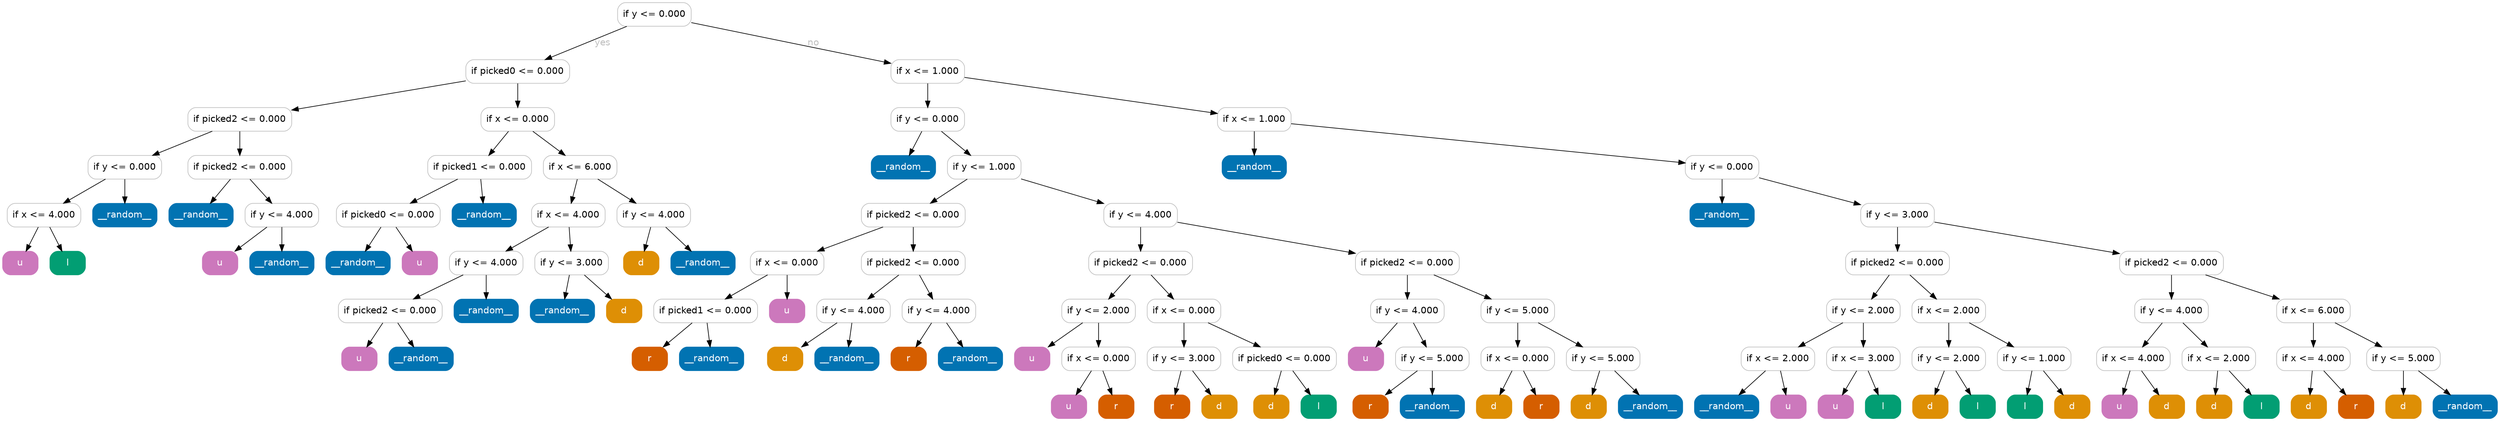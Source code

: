 digraph Tree {
	graph [bb="0,0,3797,634"];
	node [color=gray,
		fillcolor=white,
		fontname=helvetica,
		label="\N",
		shape=box,
		style="filled, rounded"
	];
	edge [fontname=helvetica];
	0	[height=0.5,
		label="if y <= 0.000",
		pos="992,616",
		width=1.5556];
	1	[height=0.5,
		label="if picked0 <= 0.000",
		pos="784,529",
		width=2.1944];
	0 -> 1	[fontcolor=gray,
		label=yes,
		lp="913.5,572.5",
		pos="e,825.67,547.03 949.91,597.8 916.81,584.27 870.57,565.38 835.31,550.97"];
	32	[height=0.5,
		label="if x <= 1.000",
		pos="1408,529",
		width=1.5556];
	0 -> 32	[fontcolor=gray,
		label=no,
		lp="1234,572.5",
		pos="e,1351.8,541.49 1048.1,603.54 1124.3,587.96 1260.5,560.14 1341.7,543.55"];
	2	[height=0.5,
		label="if picked2 <= 0.000",
		pos="361,456",
		width=2.1944];
	1 -> 2	[fontcolor=gray,
		pos="e,440.04,470.27 704.93,514.73 632.5,502.57 525.4,484.59 450,471.94"];
	13	[height=0.5,
		label="if x <= 0.000",
		pos="784,456",
		width=1.5556];
	1 -> 13	[fontcolor=gray,
		pos="e,784,474.03 784,510.81 784,502.79 784,493.05 784,484.07"];
	3	[height=0.5,
		label="if y <= 0.000",
		pos="186,383",
		width=1.5556];
	2 -> 3	[fontcolor=gray,
		pos="e,228.18,401.11 319.08,437.99 294.59,428.06 263.48,415.43 237.5,404.89"];
	8	[height=0.5,
		label="if picked2 <= 0.000",
		pos="361,383",
		width=2.1944];
	2 -> 8	[fontcolor=gray,
		pos="e,361,401.03 361,437.81 361,429.79 361,420.05 361,411.07"];
	4	[height=0.5,
		label="if x <= 4.000",
		pos="63,310",
		width=1.5556];
	3 -> 4	[fontcolor=gray,
		pos="e,92.647,328.11 156.54,364.99 140.08,355.49 119.37,343.54 101.62,333.29"];
	7	[color="#0173b2",
		fillcolor="#0173b2",
		fontcolor=white,
		height=0.5,
		label=__random__,
		pos="186,310",
		width=1.3611];
	3 -> 7	[fontcolor=gray,
		pos="e,186,328.03 186,364.81 186,356.79 186,347.05 186,338.07"];
	5	[color="#cc78bc",
		fillcolor="#cc78bc",
		fontcolor=white,
		height=0.5,
		label=u,
		pos="27,237",
		width=0.75];
	4 -> 5	[fontcolor=gray,
		pos="e,35.634,255.03 54.285,291.81 50.085,283.53 44.955,273.41 40.281,264.19"];
	6	[color="#029e73",
		fillcolor="#029e73",
		fontcolor=white,
		height=0.5,
		label=l,
		pos="99,237",
		width=0.75];
	4 -> 6	[fontcolor=gray,
		pos="e,90.366,255.03 71.715,291.81 75.915,283.53 81.045,273.41 85.719,264.19"];
	9	[color="#0173b2",
		fillcolor="#0173b2",
		fontcolor=white,
		height=0.5,
		label=__random__,
		pos="302,310",
		width=1.3611];
	8 -> 9	[fontcolor=gray,
		pos="e,316.15,328.03 346.72,364.81 339.47,356.09 330.54,345.34 322.56,335.75"];
	10	[height=0.5,
		label="if y <= 4.000",
		pos="425,310",
		width=1.5556];
	8 -> 10	[fontcolor=gray,
		pos="e,409.65,328.03 376.49,364.81 384.43,356 394.24,345.13 402.95,335.46"];
	11	[color="#cc78bc",
		fillcolor="#cc78bc",
		fontcolor=white,
		height=0.5,
		label=u,
		pos="331,237",
		width=0.75];
	10 -> 11	[fontcolor=gray,
		pos="e,353.55,255.03 402.25,291.81 390.12,282.66 375.03,271.26 361.87,261.32"];
	12	[color="#0173b2",
		fillcolor="#0173b2",
		fontcolor=white,
		height=0.5,
		label=__random__,
		pos="425,237",
		width=1.3611];
	10 -> 12	[fontcolor=gray,
		pos="e,425,255.03 425,291.81 425,283.79 425,274.05 425,265.07"];
	14	[height=0.5,
		label="if picked1 <= 0.000",
		pos="726,383",
		width=2.1944];
	13 -> 14	[fontcolor=gray,
		pos="e,739.91,401.03 769.96,437.81 762.91,429.18 754.23,418.56 746.45,409.03"];
	19	[height=0.5,
		label="if x <= 6.000",
		pos="879,383",
		width=1.5556];
	13 -> 19	[fontcolor=gray,
		pos="e,856.21,401.03 807,437.81 819.37,428.57 834.79,417.04 848.18,407.03"];
	15	[height=0.5,
		label="if picked0 <= 0.000",
		pos="587,310",
		width=2.1944];
	14 -> 15	[fontcolor=gray,
		pos="e,620.5,328.11 692.71,364.99 673.76,355.32 649.84,343.1 629.54,332.73"];
	18	[color="#0173b2",
		fillcolor="#0173b2",
		fontcolor=white,
		height=0.5,
		label=__random__,
		pos="733,310",
		width=1.3611];
	14 -> 18	[fontcolor=gray,
		pos="e,731.32,328.03 727.69,364.81 728.49,356.79 729.45,347.05 730.33,338.07"];
	16	[color="#0173b2",
		fillcolor="#0173b2",
		fontcolor=white,
		height=0.5,
		label=__random__,
		pos="541,237",
		width=1.3611];
	15 -> 16	[fontcolor=gray,
		pos="e,552.03,255.03 575.86,291.81 570.38,283.35 563.67,272.98 557.59,263.61"];
	17	[color="#cc78bc",
		fillcolor="#cc78bc",
		fontcolor=white,
		height=0.5,
		label=u,
		pos="635,237",
		width=0.75];
	15 -> 17	[fontcolor=gray,
		pos="e,623.49,255.03 598.62,291.81 604.4,283.27 611.49,272.77 617.88,263.32"];
	20	[height=0.5,
		label="if x <= 4.000",
		pos="861,310",
		width=1.5556];
	19 -> 20	[fontcolor=gray,
		pos="e,865.32,328.03 874.64,364.81 872.59,356.7 870.09,346.84 867.79,337.78"];
	29	[height=0.5,
		label="if y <= 4.000",
		pos="991,310",
		width=1.5556];
	19 -> 29	[fontcolor=gray,
		pos="e,964,328.11 905.83,364.99 920.68,355.58 939.33,343.76 955.39,333.57"];
	21	[height=0.5,
		label="if y <= 4.000",
		pos="736,237",
		width=1.5556];
	20 -> 21	[fontcolor=gray,
		pos="e,766.13,255.11 831.06,291.99 814.33,282.49 793.28,270.54 775.25,260.29"];
	26	[height=0.5,
		label="if y <= 3.000",
		pos="866,237",
		width=1.5556];
	20 -> 26	[fontcolor=gray,
		pos="e,864.8,255.03 862.21,291.81 862.78,283.79 863.46,274.05 864.09,265.07"];
	22	[height=0.5,
		label="if picked2 <= 0.000",
		pos="590,164",
		width=2.1944];
	21 -> 22	[fontcolor=gray,
		pos="e,625.19,182.11 701.03,218.99 681.04,209.27 655.78,196.99 634.4,186.59"];
	25	[color="#0173b2",
		fillcolor="#0173b2",
		fontcolor=white,
		height=0.5,
		label=__random__,
		pos="736,164",
		width=1.3611];
	21 -> 25	[fontcolor=gray,
		pos="e,736,182.03 736,218.81 736,210.79 736,201.05 736,192.07"];
	23	[color="#cc78bc",
		fillcolor="#cc78bc",
		fontcolor=white,
		height=0.5,
		label=u,
		pos="543,91",
		width=0.75];
	22 -> 23	[fontcolor=gray,
		pos="e,554.27,109.03 578.62,145.81 573.02,137.35 566.16,126.98 559.95,117.61"];
	24	[color="#0173b2",
		fillcolor="#0173b2",
		fontcolor=white,
		height=0.5,
		label=__random__,
		pos="637,91",
		width=1.3611];
	22 -> 24	[fontcolor=gray,
		pos="e,625.73,109.03 601.38,145.81 606.98,137.35 613.84,126.98 620.05,117.61"];
	27	[color="#0173b2",
		fillcolor="#0173b2",
		fontcolor=white,
		height=0.5,
		label=__random__,
		pos="852,164",
		width=1.3611];
	26 -> 27	[fontcolor=gray,
		pos="e,855.36,182.03 862.61,218.81 861.03,210.79 859.11,201.05 857.34,192.07"];
	28	[color="#de8f05",
		fillcolor="#de8f05",
		fontcolor=white,
		height=0.5,
		label=d,
		pos="946,164",
		width=0.75];
	26 -> 28	[fontcolor=gray,
		pos="e,926.81,182.03 885.37,218.81 895.49,209.83 908.04,198.69 919.09,188.89"];
	30	[color="#de8f05",
		fillcolor="#de8f05",
		fontcolor=white,
		height=0.5,
		label=d,
		pos="972,237",
		width=0.75];
	29 -> 30	[fontcolor=gray,
		pos="e,976.56,255.03 986.4,291.81 984.23,283.7 981.59,273.84 979.17,264.78"];
	31	[color="#0173b2",
		fillcolor="#0173b2",
		fontcolor=white,
		height=0.5,
		label=__random__,
		pos="1066,237",
		width=1.3611];
	29 -> 31	[fontcolor=gray,
		pos="e,1048,255.03 1009.2,291.81 1018.6,282.92 1030.2,271.91 1040.5,262.17"];
	33	[height=0.5,
		label="if y <= 0.000",
		pos="1408,456",
		width=1.5556];
	32 -> 33	[fontcolor=gray,
		pos="e,1408,474.03 1408,510.81 1408,502.79 1408,493.05 1408,484.07"];
	76	[height=0.5,
		label="if x <= 1.000",
		pos="1905,456",
		width=1.5556];
	32 -> 76	[fontcolor=gray,
		pos="e,1848.8,465.03 1464,519.99 1556.4,506.81 1740,480.58 1838.6,466.48"];
	34	[color="#0173b2",
		fillcolor="#0173b2",
		fontcolor=white,
		height=0.5,
		label=__random__,
		pos="1371,383",
		width=1.3611];
	33 -> 34	[fontcolor=gray,
		pos="e,1379.9,401.03 1399,437.81 1394.7,429.44 1389.3,419.2 1384.5,409.9"];
	35	[height=0.5,
		label="if y <= 1.000",
		pos="1494,383",
		width=1.5556];
	33 -> 35	[fontcolor=gray,
		pos="e,1473.4,401.03 1428.8,437.81 1439.8,428.74 1453.5,417.48 1465.4,407.6"];
	36	[height=0.5,
		label="if picked2 <= 0.000",
		pos="1386,310",
		width=2.1944];
	35 -> 36	[fontcolor=gray,
		pos="e,1412,328.11 1468.1,364.99 1453.9,355.67 1436.2,343.97 1420.8,333.86"];
	49	[height=0.5,
		label="if y <= 4.000",
		pos="1732,310",
		width=1.5556];
	35 -> 49	[fontcolor=gray,
		pos="e,1675.9,327.75 1550.1,365.26 1584.8,354.92 1629.4,341.6 1665.8,330.74"];
	37	[height=0.5,
		label="if x <= 0.000",
		pos="1194,237",
		width=1.5556];
	36 -> 37	[fontcolor=gray,
		pos="e,1240.3,255.11 1340,291.99 1312.9,281.97 1278.4,269.21 1249.8,258.62"];
	42	[height=0.5,
		label="if picked2 <= 0.000",
		pos="1386,237",
		width=2.1944];
	36 -> 42	[fontcolor=gray,
		pos="e,1386,255.03 1386,291.81 1386,283.79 1386,274.05 1386,265.07"];
	38	[height=0.5,
		label="if picked1 <= 0.000",
		pos="1070,164",
		width=2.1944];
	37 -> 38	[fontcolor=gray,
		pos="e,1099.9,182.11 1164.3,218.99 1147.7,209.49 1126.8,197.54 1108.9,187.29"];
	41	[color="#cc78bc",
		fillcolor="#cc78bc",
		fontcolor=white,
		height=0.5,
		label=u,
		pos="1194,164",
		width=0.75];
	37 -> 41	[fontcolor=gray,
		pos="e,1194,182.03 1194,218.81 1194,210.79 1194,201.05 1194,192.07"];
	39	[color="#d55e00",
		fillcolor="#d55e00",
		fontcolor=white,
		height=0.5,
		label=r,
		pos="985,91",
		width=0.75];
	38 -> 39	[fontcolor=gray,
		pos="e,1005.4,109.03 1049.4,145.81 1038.6,136.74 1025.1,125.48 1013.3,115.6"];
	40	[color="#0173b2",
		fillcolor="#0173b2",
		fontcolor=white,
		height=0.5,
		label=__random__,
		pos="1079,91",
		width=1.3611];
	38 -> 40	[fontcolor=gray,
		pos="e,1076.8,109.03 1072.2,145.81 1073.2,137.79 1074.4,128.05 1075.6,119.07"];
	43	[height=0.5,
		label="if y <= 4.000",
		pos="1295,164",
		width=1.5556];
	42 -> 43	[fontcolor=gray,
		pos="e,1316.8,182.03 1364,218.81 1352.2,209.66 1337.6,198.26 1324.9,188.32"];
	46	[height=0.5,
		label="if y <= 4.000",
		pos="1425,164",
		width=1.5556];
	42 -> 46	[fontcolor=gray,
		pos="e,1415.6,182.03 1395.4,218.81 1400,210.44 1405.7,200.2 1410.8,190.9"];
	44	[color="#de8f05",
		fillcolor="#de8f05",
		fontcolor=white,
		height=0.5,
		label=d,
		pos="1191,91",
		width=0.75];
	43 -> 44	[fontcolor=gray,
		pos="e,1216.1,109.11 1270.1,145.99 1256.4,136.67 1239.3,124.97 1224.5,114.86"];
	45	[color="#0173b2",
		fillcolor="#0173b2",
		fontcolor=white,
		height=0.5,
		label=__random__,
		pos="1285,91",
		width=1.3611];
	43 -> 45	[fontcolor=gray,
		pos="e,1287.4,109.03 1292.6,145.81 1291.4,137.79 1290.1,128.05 1288.8,119.07"];
	47	[color="#d55e00",
		fillcolor="#d55e00",
		fontcolor=white,
		height=0.5,
		label=r,
		pos="1379,91",
		width=0.75];
	46 -> 47	[fontcolor=gray,
		pos="e,1390,109.03 1413.9,145.81 1408.4,137.35 1401.7,126.98 1395.6,117.61"];
	48	[color="#0173b2",
		fillcolor="#0173b2",
		fontcolor=white,
		height=0.5,
		label=__random__,
		pos="1473,91",
		width=1.3611];
	46 -> 48	[fontcolor=gray,
		pos="e,1461.5,109.03 1436.6,145.81 1442.4,137.27 1449.5,126.77 1455.9,117.32"];
	50	[height=0.5,
		label="if picked2 <= 0.000",
		pos="1732,237",
		width=2.1944];
	49 -> 50	[fontcolor=gray,
		pos="e,1732,255.03 1732,291.81 1732,283.79 1732,274.05 1732,265.07"];
	63	[height=0.5,
		label="if picked2 <= 0.000",
		pos="2138,237",
		width=2.1944];
	49 -> 63	[fontcolor=gray,
		pos="e,2058.9,251.84 1788,299.2 1855.4,287.42 1969.4,267.49 2048.9,253.59"];
	51	[height=0.5,
		label="if y <= 2.000",
		pos="1668,164",
		width=1.5556];
	50 -> 51	[fontcolor=gray,
		pos="e,1683.3,182.03 1716.5,218.81 1708.6,210 1698.8,199.13 1690,189.46"];
	56	[height=0.5,
		label="if x <= 0.000",
		pos="1798,164",
		width=1.5556];
	50 -> 56	[fontcolor=gray,
		pos="e,1782.2,182.03 1748,218.81 1756.2,210 1766.3,199.13 1775.3,189.46"];
	52	[color="#cc78bc",
		fillcolor="#cc78bc",
		fontcolor=white,
		height=0.5,
		label=u,
		pos="1567,91",
		width=0.75];
	51 -> 52	[fontcolor=gray,
		pos="e,1591.3,109.11 1643.8,145.99 1630.7,136.75 1614.2,125.19 1599.9,115.14"];
	53	[height=0.5,
		label="if x <= 0.000",
		pos="1668,91",
		width=1.5556];
	51 -> 53	[fontcolor=gray,
		pos="e,1668,109.03 1668,145.81 1668,137.79 1668,128.05 1668,119.07"];
	54	[color="#cc78bc",
		fillcolor="#cc78bc",
		fontcolor=white,
		height=0.5,
		label=u,
		pos="1623,18",
		width=0.75];
	53 -> 54	[fontcolor=gray,
		pos="e,1633.8,36.029 1657.1,72.813 1651.7,64.353 1645.2,53.984 1639.2,44.612"];
	55	[color="#d55e00",
		fillcolor="#d55e00",
		fontcolor=white,
		height=0.5,
		label=r,
		pos="1695,18",
		width=0.75];
	53 -> 55	[fontcolor=gray,
		pos="e,1688.5,36.029 1674.5,72.813 1677.7,64.615 1681.5,54.623 1684.9,45.485"];
	57	[height=0.5,
		label="if y <= 3.000",
		pos="1798,91",
		width=1.5556];
	56 -> 57	[fontcolor=gray,
		pos="e,1798,109.03 1798,145.81 1798,137.79 1798,128.05 1798,119.07"];
	60	[height=0.5,
		label="if picked0 <= 0.000",
		pos="1951,91",
		width=2.1944];
	56 -> 60	[fontcolor=gray,
		pos="e,1914.1,109.11 1834.6,145.99 1855.7,136.23 1882.3,123.88 1904.8,113.45"];
	58	[color="#d55e00",
		fillcolor="#d55e00",
		fontcolor=white,
		height=0.5,
		label=r,
		pos="1780,18",
		width=0.75];
	57 -> 58	[fontcolor=gray,
		pos="e,1784.3,36.029 1793.6,72.813 1791.6,64.702 1789.1,54.836 1786.8,45.777"];
	59	[color="#de8f05",
		fillcolor="#de8f05",
		fontcolor=white,
		height=0.5,
		label=d,
		pos="1852,18",
		width=0.75];
	57 -> 59	[fontcolor=gray,
		pos="e,1839,36.029 1811.1,72.813 1817.6,64.179 1825.7,53.555 1833,44.034"];
	61	[color="#de8f05",
		fillcolor="#de8f05",
		fontcolor=white,
		height=0.5,
		label=d,
		pos="1931,18",
		width=0.75];
	60 -> 61	[fontcolor=gray,
		pos="e,1935.8,36.029 1946.2,72.813 1943.9,64.702 1941.1,54.836 1938.5,45.777"];
	62	[color="#029e73",
		fillcolor="#029e73",
		fontcolor=white,
		height=0.5,
		label=l,
		pos="2003,18",
		width=0.75];
	60 -> 62	[fontcolor=gray,
		pos="e,1990.5,36.029 1963.6,72.813 1969.8,64.266 1977.5,53.769 1984.5,44.323"];
	64	[height=0.5,
		label="if y <= 4.000",
		pos="2138,164",
		width=1.5556];
	63 -> 64	[fontcolor=gray,
		pos="e,2138,182.03 2138,218.81 2138,210.79 2138,201.05 2138,192.07"];
	69	[height=0.5,
		label="if y <= 5.000",
		pos="2306,164",
		width=1.5556];
	63 -> 69	[fontcolor=gray,
		pos="e,2265.5,182.11 2178.2,218.99 2201.7,209.1 2231.4,196.54 2256.2,186.03"];
	65	[color="#cc78bc",
		fillcolor="#cc78bc",
		fontcolor=white,
		height=0.5,
		label=u,
		pos="2075,91",
		width=0.75];
	64 -> 65	[fontcolor=gray,
		pos="e,2090.1,109.03 2122.7,145.81 2115,137.09 2105.5,126.34 2097,116.75"];
	66	[height=0.5,
		label="if y <= 5.000",
		pos="2176,91",
		width=1.5556];
	64 -> 66	[fontcolor=gray,
		pos="e,2166.9,109.03 2147.2,145.81 2151.7,137.44 2157.2,127.2 2162.1,117.9"];
	67	[color="#d55e00",
		fillcolor="#d55e00",
		fontcolor=white,
		height=0.5,
		label=r,
		pos="2082,18",
		width=0.75];
	66 -> 67	[fontcolor=gray,
		pos="e,2104.5,36.029 2153.2,72.813 2141.1,63.656 2126,52.26 2112.9,42.316"];
	68	[color="#0173b2",
		fillcolor="#0173b2",
		fontcolor=white,
		height=0.5,
		label=__random__,
		pos="2176,18",
		width=1.3611];
	66 -> 68	[fontcolor=gray,
		pos="e,2176,36.029 2176,72.813 2176,64.789 2176,55.047 2176,46.069"];
	70	[height=0.5,
		label="if x <= 0.000",
		pos="2306,91",
		width=1.5556];
	69 -> 70	[fontcolor=gray,
		pos="e,2306,109.03 2306,145.81 2306,137.79 2306,128.05 2306,119.07"];
	73	[height=0.5,
		label="if y <= 5.000",
		pos="2436,91",
		width=1.5556];
	69 -> 73	[fontcolor=gray,
		pos="e,2404.7,109.11 2337.1,145.99 2354.7,136.4 2376.8,124.32 2395.7,114.01"];
	71	[color="#de8f05",
		fillcolor="#de8f05",
		fontcolor=white,
		height=0.5,
		label=d,
		pos="2270,18",
		width=0.75];
	70 -> 71	[fontcolor=gray,
		pos="e,2278.6,36.029 2297.3,72.813 2293.1,64.528 2288,54.41 2283.3,45.193"];
	72	[color="#d55e00",
		fillcolor="#d55e00",
		fontcolor=white,
		height=0.5,
		label=r,
		pos="2342,18",
		width=0.75];
	70 -> 72	[fontcolor=gray,
		pos="e,2333.4,36.029 2314.7,72.813 2318.9,64.528 2324,54.41 2328.7,45.193"];
	74	[color="#de8f05",
		fillcolor="#de8f05",
		fontcolor=white,
		height=0.5,
		label=d,
		pos="2414,18",
		width=0.75];
	73 -> 74	[fontcolor=gray,
		pos="e,2419.3,36.029 2430.7,72.813 2428.2,64.702 2425.1,54.836 2422.3,45.777"];
	75	[color="#0173b2",
		fillcolor="#0173b2",
		fontcolor=white,
		height=0.5,
		label=__random__,
		pos="2508,18",
		width=1.3611];
	73 -> 75	[fontcolor=gray,
		pos="e,2490.7,36.029 2453.4,72.813 2462.4,63.917 2473.6,52.909 2483.5,43.172"];
	77	[color="#0173b2",
		fillcolor="#0173b2",
		fontcolor=white,
		height=0.5,
		label=__random__,
		pos="1905,383",
		width=1.3611];
	76 -> 77	[fontcolor=gray,
		pos="e,1905,401.03 1905,437.81 1905,429.79 1905,420.05 1905,411.07"];
	78	[height=0.5,
		label="if y <= 0.000",
		pos="2617,383",
		width=1.5556];
	76 -> 78	[fontcolor=gray,
		pos="e,2561,389.59 1961.2,449.4 2091.1,436.45 2411.8,404.47 2550.9,390.59"];
	79	[color="#0173b2",
		fillcolor="#0173b2",
		fontcolor=white,
		height=0.5,
		label=__random__,
		pos="2617,310",
		width=1.3611];
	78 -> 79	[fontcolor=gray,
		pos="e,2617,328.03 2617,364.81 2617,356.79 2617,347.05 2617,338.07"];
	80	[height=0.5,
		label="if y <= 3.000",
		pos="2884,310",
		width=1.5556];
	78 -> 80	[fontcolor=gray,
		pos="e,2827.8,325.95 2673.3,367.03 2715.5,355.8 2773.5,340.38 2817.9,328.57"];
	81	[height=0.5,
		label="if picked2 <= 0.000",
		pos="2884,237",
		width=2.1944];
	80 -> 81	[fontcolor=gray,
		pos="e,2884,255.03 2884,291.81 2884,283.79 2884,274.05 2884,265.07"];
	96	[height=0.5,
		label="if picked2 <= 0.000",
		pos="3301,237",
		width=2.1944];
	80 -> 96	[fontcolor=gray,
		pos="e,3221.8,251.48 2940.2,299.42 3009.9,287.56 3129.5,267.2 3211.7,253.2"];
	82	[height=0.5,
		label="if y <= 2.000",
		pos="2832,164",
		width=1.5556];
	81 -> 82	[fontcolor=gray,
		pos="e,2844.5,182.03 2871.4,218.81 2865.2,210.27 2857.5,199.77 2850.5,190.32"];
	89	[height=0.5,
		label="if x <= 2.000",
		pos="2962,164",
		width=1.5556];
	81 -> 89	[fontcolor=gray,
		pos="e,2943.3,182.03 2902.9,218.81 2912.7,209.83 2925,198.69 2935.8,188.89"];
	83	[height=0.5,
		label="if x <= 2.000",
		pos="2702,91",
		width=1.5556];
	82 -> 83	[fontcolor=gray,
		pos="e,2733.3,109.11 2800.9,145.99 2783.3,136.4 2761.2,124.32 2742.3,114.01"];
	86	[height=0.5,
		label="if x <= 3.000",
		pos="2832,91",
		width=1.5556];
	82 -> 86	[fontcolor=gray,
		pos="e,2832,109.03 2832,145.81 2832,137.79 2832,128.05 2832,119.07"];
	84	[color="#0173b2",
		fillcolor="#0173b2",
		fontcolor=white,
		height=0.5,
		label=__random__,
		pos="2624,18",
		width=1.3611];
	83 -> 84	[fontcolor=gray,
		pos="e,2642.7,36.029 2683.1,72.813 2673.3,63.83 2661,52.693 2650.2,42.886"];
	85	[color="#cc78bc",
		fillcolor="#cc78bc",
		fontcolor=white,
		height=0.5,
		label=u,
		pos="2718,18",
		width=0.75];
	83 -> 85	[fontcolor=gray,
		pos="e,2714.2,36.029 2705.9,72.813 2707.7,64.789 2709.9,55.047 2711.9,46.069"];
	87	[color="#cc78bc",
		fillcolor="#cc78bc",
		fontcolor=white,
		height=0.5,
		label=u,
		pos="2790,18",
		width=0.75];
	86 -> 87	[fontcolor=gray,
		pos="e,2800.1,36.029 2821.8,72.813 2816.9,64.441 2810.8,54.197 2805.3,44.903"];
	88	[color="#029e73",
		fillcolor="#029e73",
		fontcolor=white,
		height=0.5,
		label=l,
		pos="2862,18",
		width=0.75];
	86 -> 88	[fontcolor=gray,
		pos="e,2854.8,36.029 2839.3,72.813 2842.7,64.615 2846.9,54.623 2850.8,45.485"];
	90	[height=0.5,
		label="if y <= 2.000",
		pos="2962,91",
		width=1.5556];
	89 -> 90	[fontcolor=gray,
		pos="e,2962,109.03 2962,145.81 2962,137.79 2962,128.05 2962,119.07"];
	93	[height=0.5,
		label="if y <= 1.000",
		pos="3092,91",
		width=1.5556];
	89 -> 93	[fontcolor=gray,
		pos="e,3060.7,109.11 2993.1,145.99 3010.7,136.4 3032.8,124.32 3051.7,114.01"];
	91	[color="#de8f05",
		fillcolor="#de8f05",
		fontcolor=white,
		height=0.5,
		label=d,
		pos="2934,18",
		width=0.75];
	90 -> 91	[fontcolor=gray,
		pos="e,2940.7,36.029 2955.2,72.813 2952,64.615 2948,54.623 2944.4,45.485"];
	92	[color="#029e73",
		fillcolor="#029e73",
		fontcolor=white,
		height=0.5,
		label=l,
		pos="3006,18",
		width=0.75];
	90 -> 92	[fontcolor=gray,
		pos="e,2995.4,36.029 2972.7,72.813 2977.9,64.353 2984.3,53.984 2990.1,44.612"];
	94	[color="#029e73",
		fillcolor="#029e73",
		fontcolor=white,
		height=0.5,
		label=l,
		pos="3078,18",
		width=0.75];
	93 -> 94	[fontcolor=gray,
		pos="e,3081.4,36.029 3088.6,72.813 3087,64.789 3085.1,55.047 3083.3,46.069"];
	95	[color="#de8f05",
		fillcolor="#de8f05",
		fontcolor=white,
		height=0.5,
		label=d,
		pos="3150,18",
		width=0.75];
	93 -> 95	[fontcolor=gray,
		pos="e,3136.1,36.029 3106,72.813 3113.1,64.179 3121.8,53.555 3129.5,44.034"];
	97	[height=0.5,
		label="if y <= 4.000",
		pos="3301,164",
		width=1.5556];
	96 -> 97	[fontcolor=gray,
		pos="e,3301,182.03 3301,218.81 3301,210.79 3301,201.05 3301,192.07"];
	104	[height=0.5,
		label="if x <= 6.000",
		pos="3517,164",
		width=1.5556];
	96 -> 104	[fontcolor=gray,
		pos="e,3464.9,182.11 3352.7,218.99 3383.5,208.88 3422.7,195.99 3455.1,185.34"];
	98	[height=0.5,
		label="if x <= 4.000",
		pos="3243,91",
		width=1.5556];
	97 -> 98	[fontcolor=gray,
		pos="e,3256.9,109.03 3287,145.81 3279.9,137.18 3271.2,126.56 3263.5,117.03"];
	101	[height=0.5,
		label="if x <= 2.000",
		pos="3373,91",
		width=1.5556];
	97 -> 101	[fontcolor=gray,
		pos="e,3355.7,109.03 3318.4,145.81 3327.4,136.92 3338.6,125.91 3348.5,116.17"];
	99	[color="#cc78bc",
		fillcolor="#cc78bc",
		fontcolor=white,
		height=0.5,
		label=u,
		pos="3222,18",
		width=0.75];
	98 -> 99	[fontcolor=gray,
		pos="e,3227,36.029 3237.9,72.813 3235.5,64.702 3232.6,54.836 3229.9,45.777"];
	100	[color="#de8f05",
		fillcolor="#de8f05",
		fontcolor=white,
		height=0.5,
		label=d,
		pos="3294,18",
		width=0.75];
	98 -> 100	[fontcolor=gray,
		pos="e,3281.8,36.029 3255.3,72.813 3261.5,64.266 3269,53.769 3275.8,44.323"];
	102	[color="#de8f05",
		fillcolor="#de8f05",
		fontcolor=white,
		height=0.5,
		label=d,
		pos="3366,18",
		width=0.75];
	101 -> 102	[fontcolor=gray,
		pos="e,3367.7,36.029 3371.3,72.813 3370.5,64.789 3369.6,55.047 3368.7,46.069"];
	103	[color="#029e73",
		fillcolor="#029e73",
		fontcolor=white,
		height=0.5,
		label=l,
		pos="3438,18",
		width=0.75];
	101 -> 103	[fontcolor=gray,
		pos="e,3422.4,36.029 3388.7,72.813 3396.8,64.005 3406.8,53.125 3415.6,43.458"];
	105	[height=0.5,
		label="if x <= 4.000",
		pos="3517,91",
		width=1.5556];
	104 -> 105	[fontcolor=gray,
		pos="e,3517,109.03 3517,145.81 3517,137.79 3517,128.05 3517,119.07"];
	108	[height=0.5,
		label="if y <= 5.000",
		pos="3654,91",
		width=1.5556];
	104 -> 108	[fontcolor=gray,
		pos="e,3621,109.11 3549.8,145.99 3568.5,136.32 3592.1,124.1 3612.1,113.73"];
	106	[color="#de8f05",
		fillcolor="#de8f05",
		fontcolor=white,
		height=0.5,
		label=d,
		pos="3510,18",
		width=0.75];
	105 -> 106	[fontcolor=gray,
		pos="e,3511.7,36.029 3515.3,72.813 3514.5,64.789 3513.6,55.047 3512.7,46.069"];
	107	[color="#d55e00",
		fillcolor="#d55e00",
		fontcolor=white,
		height=0.5,
		label=r,
		pos="3582,18",
		width=0.75];
	105 -> 107	[fontcolor=gray,
		pos="e,3566.4,36.029 3532.7,72.813 3540.8,64.005 3550.8,53.125 3559.6,43.458"];
	109	[color="#de8f05",
		fillcolor="#de8f05",
		fontcolor=white,
		height=0.5,
		label=d,
		pos="3654,18",
		width=0.75];
	108 -> 109	[fontcolor=gray,
		pos="e,3654,36.029 3654,72.813 3654,64.789 3654,55.047 3654,46.069"];
	110	[color="#0173b2",
		fillcolor="#0173b2",
		fontcolor=white,
		height=0.5,
		label=__random__,
		pos="3748,18",
		width=1.3611];
	108 -> 110	[fontcolor=gray,
		pos="e,3725.5,36.029 3676.8,72.813 3688.9,63.656 3704,52.26 3717.1,42.316"];
}
